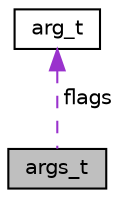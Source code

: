 digraph "args_t"
{
  edge [fontname="Helvetica",fontsize="10",labelfontname="Helvetica",labelfontsize="10"];
  node [fontname="Helvetica",fontsize="10",shape=record];
  Node1 [label="args_t",height=0.2,width=0.4,color="black", fillcolor="grey75", style="filled", fontcolor="black"];
  Node2 -> Node1 [dir="back",color="darkorchid3",fontsize="10",style="dashed",label=" flags" ];
  Node2 [label="arg_t",height=0.2,width=0.4,color="black", fillcolor="white", style="filled",URL="$structarg__t.html",tooltip="Holds values for the flag name and the flag value. "];
}
